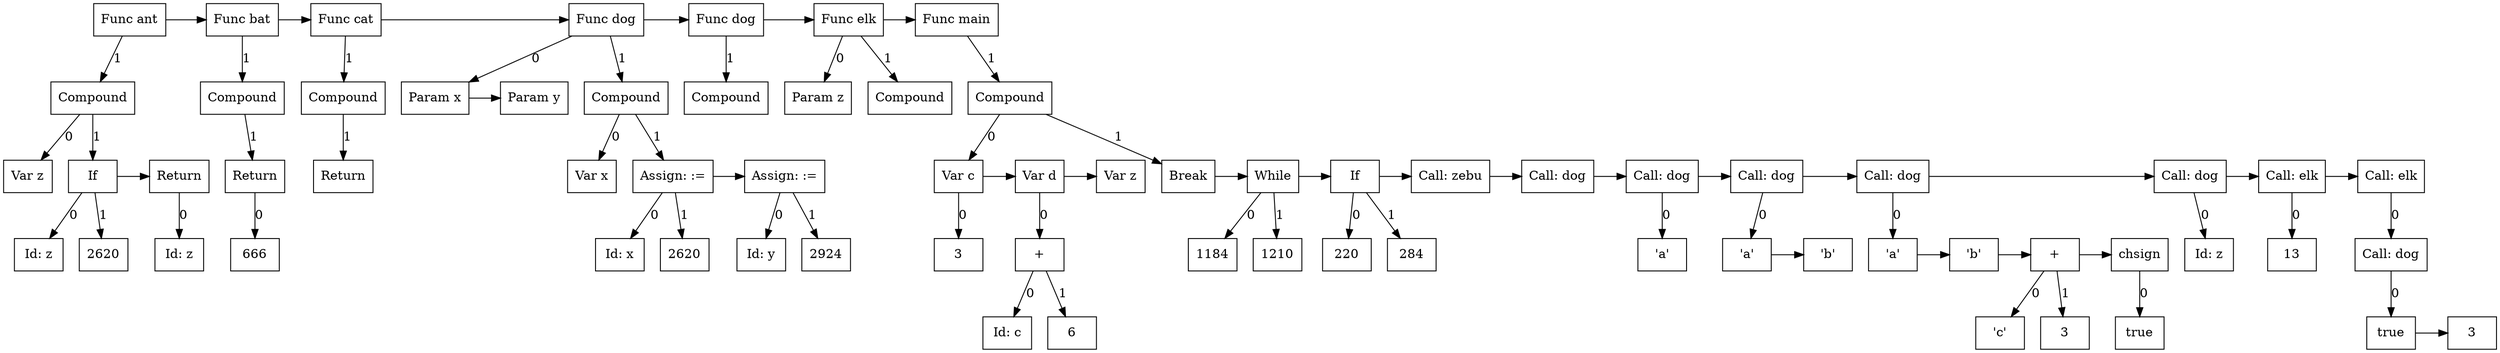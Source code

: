 digraph G {
node7 [label="Func ant"; shape=box];
subgraph childNames_7 {
rankdir="LR"; rank="same"; ordering=out
node6 [label="Compound"; shape=box];
}

subgraph childPtrs_7 {
rankdir="TB";
node7 -> node6 [label="1"];
}

subgraph childNames_6 {
rankdir="LR"; rank="same"; ordering=out
node0 [label="Var z"; shape=box];
node3 [label="If"; shape=box];
}

subgraph childPtrs_6 {
rankdir="TB";
node6 -> node0 [label="0"];
node6 -> node3 [label="1"];
}

subgraph childNames_3 {
rankdir="LR"; rank="same"; ordering=out
node1 [label="Id: z"; shape=box];
node2 [label="2620"; shape=box];
}

subgraph childPtrs_3 {
rankdir="TB";
node3 -> node1 [label="0"];
node3 -> node2 [label="1"];
}

subgraph SibNames_3 {
rankdir="LR"; rank="same";
node3 [label="If"; shape=box];
node5 [label="Return"; shape=box];
}

subgraph SibPtrs_3 {
rankdir="LR";
node3 -> node5;
}

subgraph childNames_5 {
rankdir="LR"; rank="same"; ordering=out
node4 [label="Id: z"; shape=box];
}

subgraph childPtrs_5 {
rankdir="TB";
node5 -> node4 [label="0"];
}

subgraph SibNames_7 {
rankdir="LR"; rank="same";
node7 [label="Func ant"; shape=box];
node11 [label="Func bat"; shape=box];
node14 [label="Func cat"; shape=box];
node25 [label="Func dog"; shape=box];
node27 [label="Func dog"; shape=box];
node30 [label="Func elk"; shape=box];
node69 [label="Func main"; shape=box];
}

subgraph SibPtrs_7 {
rankdir="LR";
node7 -> node11;
node11 -> node14;
node14 -> node25;
node25 -> node27;
node27 -> node30;
node30 -> node69;
}

subgraph childNames_11 {
rankdir="LR"; rank="same"; ordering=out
node10 [label="Compound"; shape=box];
}

subgraph childPtrs_11 {
rankdir="TB";
node11 -> node10 [label="1"];
}

subgraph childNames_10 {
rankdir="LR"; rank="same"; ordering=out
node9 [label="Return"; shape=box];
}

subgraph childPtrs_10 {
rankdir="TB";
node10 -> node9 [label="1"];
}

subgraph childNames_9 {
rankdir="LR"; rank="same"; ordering=out
node8 [label="666"; shape=box];
}

subgraph childPtrs_9 {
rankdir="TB";
node9 -> node8 [label="0"];
}

subgraph childNames_14 {
rankdir="LR"; rank="same"; ordering=out
node13 [label="Compound"; shape=box];
}

subgraph childPtrs_14 {
rankdir="TB";
node14 -> node13 [label="1"];
}

subgraph childNames_13 {
rankdir="LR"; rank="same"; ordering=out
node12 [label="Return"; shape=box];
}

subgraph childPtrs_13 {
rankdir="TB";
node13 -> node12 [label="1"];
}

subgraph childNames_25 {
rankdir="LR"; rank="same"; ordering=out
node15 [label="Param x"; shape=box];
node24 [label="Compound"; shape=box];
}

subgraph childPtrs_25 {
rankdir="TB";
node25 -> node15 [label="0"];
node25 -> node24 [label="1"];
}

subgraph SibNames_15 {
rankdir="LR"; rank="same";
node15 [label="Param x"; shape=box];
node16 [label="Param y"; shape=box];
}

subgraph SibPtrs_15 {
rankdir="LR";
node15 -> node16;
}

subgraph childNames_24 {
rankdir="LR"; rank="same"; ordering=out
node17 [label="Var x"; shape=box];
node20 [label="Assign: :="; shape=box];
}

subgraph childPtrs_24 {
rankdir="TB";
node24 -> node17 [label="0"];
node24 -> node20 [label="1"];
}

subgraph childNames_20 {
rankdir="LR"; rank="same"; ordering=out
node18 [label="Id: x"; shape=box];
node19 [label="2620"; shape=box];
}

subgraph childPtrs_20 {
rankdir="TB";
node20 -> node18 [label="0"];
node20 -> node19 [label="1"];
}

subgraph SibNames_20 {
rankdir="LR"; rank="same";
node20 [label="Assign: :="; shape=box];
node23 [label="Assign: :="; shape=box];
}

subgraph SibPtrs_20 {
rankdir="LR";
node20 -> node23;
}

subgraph childNames_23 {
rankdir="LR"; rank="same"; ordering=out
node21 [label="Id: y"; shape=box];
node22 [label="2924"; shape=box];
}

subgraph childPtrs_23 {
rankdir="TB";
node23 -> node21 [label="0"];
node23 -> node22 [label="1"];
}

subgraph childNames_27 {
rankdir="LR"; rank="same"; ordering=out
node26 [label="Compound"; shape=box];
}

subgraph childPtrs_27 {
rankdir="TB";
node27 -> node26 [label="1"];
}

subgraph childNames_30 {
rankdir="LR"; rank="same"; ordering=out
node28 [label="Param z"; shape=box];
node29 [label="Compound"; shape=box];
}

subgraph childPtrs_30 {
rankdir="TB";
node30 -> node28 [label="0"];
node30 -> node29 [label="1"];
}

subgraph childNames_69 {
rankdir="LR"; rank="same"; ordering=out
node68 [label="Compound"; shape=box];
}

subgraph childPtrs_69 {
rankdir="TB";
node69 -> node68 [label="1"];
}

subgraph childNames_68 {
rankdir="LR"; rank="same"; ordering=out
node31 [label="Var c"; shape=box];
node38 [label="Break"; shape=box];
}

subgraph childPtrs_68 {
rankdir="TB";
node68 -> node31 [label="0"];
node68 -> node38 [label="1"];
}

subgraph childNames_31 {
rankdir="LR"; rank="same"; ordering=out
node32 [label="3"; shape=box];
}

subgraph childPtrs_31 {
rankdir="TB";
node31 -> node32 [label="0"];
}

subgraph SibNames_31 {
rankdir="LR"; rank="same";
node31 [label="Var c"; shape=box];
node33 [label="Var d"; shape=box];
node37 [label="Var z"; shape=box];
}

subgraph SibPtrs_31 {
rankdir="LR";
node31 -> node33;
node33 -> node37;
}

subgraph childNames_33 {
rankdir="LR"; rank="same"; ordering=out
node36 [label="+"; shape=box];
}

subgraph childPtrs_33 {
rankdir="TB";
node33 -> node36 [label="0"];
}

subgraph childNames_36 {
rankdir="LR"; rank="same"; ordering=out
node34 [label="Id: c"; shape=box];
node35 [label="6"; shape=box];
}

subgraph childPtrs_36 {
rankdir="TB";
node36 -> node34 [label="0"];
node36 -> node35 [label="1"];
}

subgraph SibNames_38 {
rankdir="LR"; rank="same";
node38 [label="Break"; shape=box];
node41 [label="While"; shape=box];
node44 [label="If"; shape=box];
node45 [label="Call: zebu"; shape=box];
node46 [label="Call: dog"; shape=box];
node48 [label="Call: dog"; shape=box];
node51 [label="Call: dog"; shape=box];
node59 [label="Call: dog"; shape=box];
node61 [label="Call: dog"; shape=box];
node63 [label="Call: elk"; shape=box];
node67 [label="Call: elk"; shape=box];
}

subgraph SibPtrs_38 {
rankdir="LR";
node38 -> node41;
node41 -> node44;
node44 -> node45;
node45 -> node46;
node46 -> node48;
node48 -> node51;
node51 -> node59;
node59 -> node61;
node61 -> node63;
node63 -> node67;
}

subgraph childNames_41 {
rankdir="LR"; rank="same"; ordering=out
node39 [label="1184"; shape=box];
node40 [label="1210"; shape=box];
}

subgraph childPtrs_41 {
rankdir="TB";
node41 -> node39 [label="0"];
node41 -> node40 [label="1"];
}

subgraph childNames_44 {
rankdir="LR"; rank="same"; ordering=out
node42 [label="220"; shape=box];
node43 [label="284"; shape=box];
}

subgraph childPtrs_44 {
rankdir="TB";
node44 -> node42 [label="0"];
node44 -> node43 [label="1"];
}

subgraph childNames_48 {
rankdir="LR"; rank="same"; ordering=out
node47 [label="'a'"; shape=box];
}

subgraph childPtrs_48 {
rankdir="TB";
node48 -> node47 [label="0"];
}

subgraph childNames_51 {
rankdir="LR"; rank="same"; ordering=out
node49 [label="'a'"; shape=box];
}

subgraph childPtrs_51 {
rankdir="TB";
node51 -> node49 [label="0"];
}

subgraph SibNames_49 {
rankdir="LR"; rank="same";
node49 [label="'a'"; shape=box];
node50 [label="'b'"; shape=box];
}

subgraph SibPtrs_49 {
rankdir="LR";
node49 -> node50;
}

subgraph childNames_59 {
rankdir="LR"; rank="same"; ordering=out
node52 [label="'a'"; shape=box];
}

subgraph childPtrs_59 {
rankdir="TB";
node59 -> node52 [label="0"];
}

subgraph SibNames_52 {
rankdir="LR"; rank="same";
node52 [label="'a'"; shape=box];
node53 [label="'b'"; shape=box];
node56 [label="+"; shape=box];
node58 [label="chsign"; shape=box];
}

subgraph SibPtrs_52 {
rankdir="LR";
node52 -> node53;
node53 -> node56;
node56 -> node58;
}

subgraph childNames_56 {
rankdir="LR"; rank="same"; ordering=out
node54 [label="'c'"; shape=box];
node55 [label="3"; shape=box];
}

subgraph childPtrs_56 {
rankdir="TB";
node56 -> node54 [label="0"];
node56 -> node55 [label="1"];
}

subgraph childNames_58 {
rankdir="LR"; rank="same"; ordering=out
node57 [label="true"; shape=box];
}

subgraph childPtrs_58 {
rankdir="TB";
node58 -> node57 [label="0"];
}

subgraph childNames_61 {
rankdir="LR"; rank="same"; ordering=out
node60 [label="Id: z"; shape=box];
}

subgraph childPtrs_61 {
rankdir="TB";
node61 -> node60 [label="0"];
}

subgraph childNames_63 {
rankdir="LR"; rank="same"; ordering=out
node62 [label="13"; shape=box];
}

subgraph childPtrs_63 {
rankdir="TB";
node63 -> node62 [label="0"];
}

subgraph childNames_67 {
rankdir="LR"; rank="same"; ordering=out
node66 [label="Call: dog"; shape=box];
}

subgraph childPtrs_67 {
rankdir="TB";
node67 -> node66 [label="0"];
}

subgraph childNames_66 {
rankdir="LR"; rank="same"; ordering=out
node64 [label="true"; shape=box];
}

subgraph childPtrs_66 {
rankdir="TB";
node66 -> node64 [label="0"];
}

subgraph SibNames_64 {
rankdir="LR"; rank="same";
node64 [label="true"; shape=box];
node65 [label="3"; shape=box];
}

subgraph SibPtrs_64 {
rankdir="LR";
node64 -> node65;
}

}
